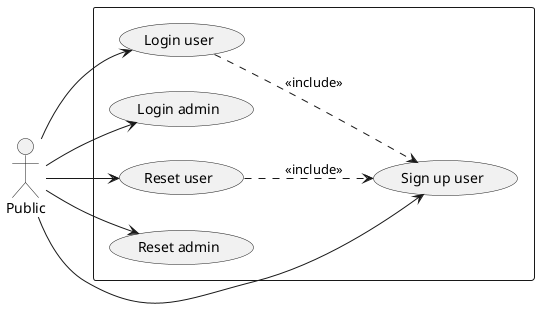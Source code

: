 @startuml
left to right direction
actor "Public"
rectangle {
Public -> (Login user)
Public --> (Reset user)
Public --> (Reset admin)
Public -->  (Sign up user)
Public -> (Login admin)
(Reset user) ..> (Sign up user) : <<include>>
(Login user) ..> (Sign up user) : <<include>>
}
@enduml


